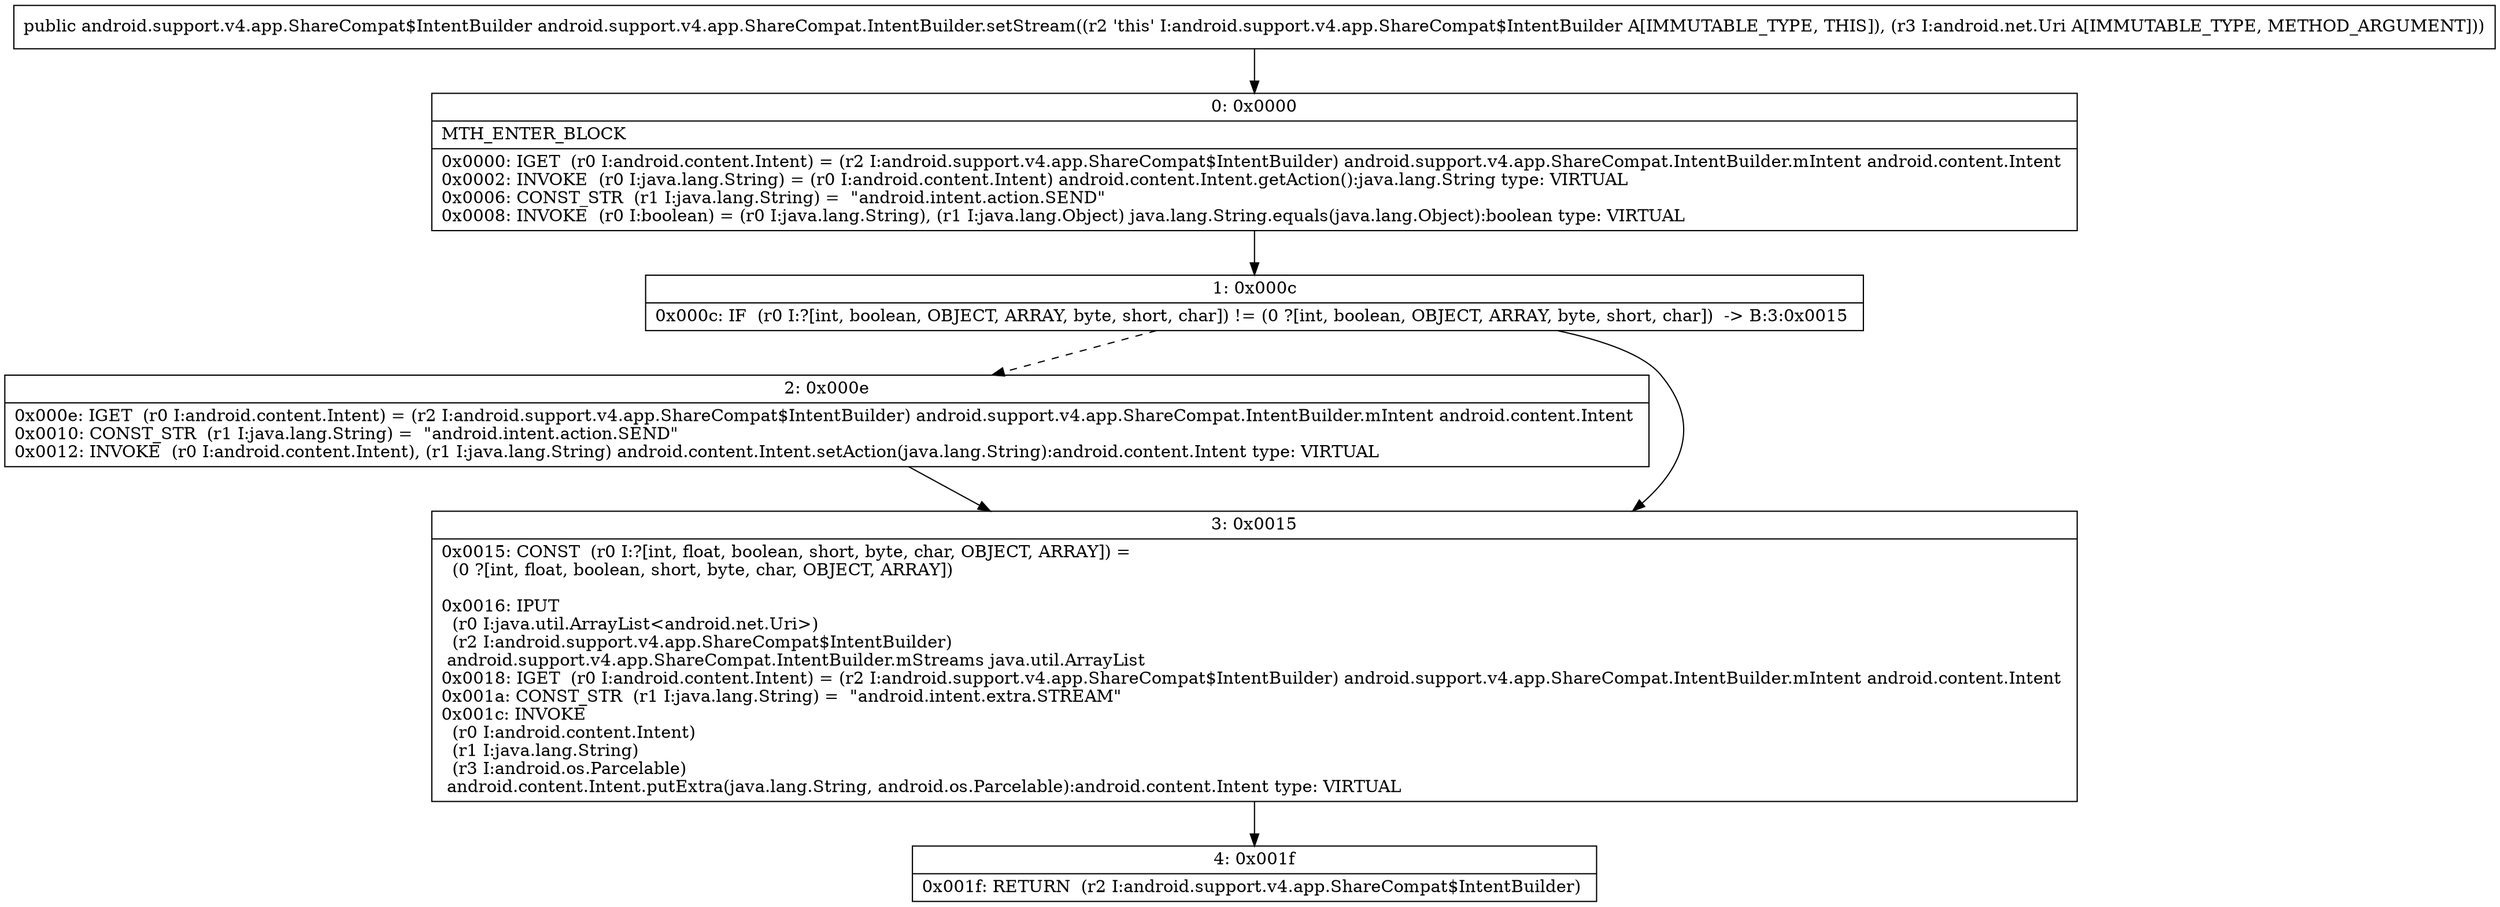 digraph "CFG forandroid.support.v4.app.ShareCompat.IntentBuilder.setStream(Landroid\/net\/Uri;)Landroid\/support\/v4\/app\/ShareCompat$IntentBuilder;" {
Node_0 [shape=record,label="{0\:\ 0x0000|MTH_ENTER_BLOCK\l|0x0000: IGET  (r0 I:android.content.Intent) = (r2 I:android.support.v4.app.ShareCompat$IntentBuilder) android.support.v4.app.ShareCompat.IntentBuilder.mIntent android.content.Intent \l0x0002: INVOKE  (r0 I:java.lang.String) = (r0 I:android.content.Intent) android.content.Intent.getAction():java.lang.String type: VIRTUAL \l0x0006: CONST_STR  (r1 I:java.lang.String) =  \"android.intent.action.SEND\" \l0x0008: INVOKE  (r0 I:boolean) = (r0 I:java.lang.String), (r1 I:java.lang.Object) java.lang.String.equals(java.lang.Object):boolean type: VIRTUAL \l}"];
Node_1 [shape=record,label="{1\:\ 0x000c|0x000c: IF  (r0 I:?[int, boolean, OBJECT, ARRAY, byte, short, char]) != (0 ?[int, boolean, OBJECT, ARRAY, byte, short, char])  \-\> B:3:0x0015 \l}"];
Node_2 [shape=record,label="{2\:\ 0x000e|0x000e: IGET  (r0 I:android.content.Intent) = (r2 I:android.support.v4.app.ShareCompat$IntentBuilder) android.support.v4.app.ShareCompat.IntentBuilder.mIntent android.content.Intent \l0x0010: CONST_STR  (r1 I:java.lang.String) =  \"android.intent.action.SEND\" \l0x0012: INVOKE  (r0 I:android.content.Intent), (r1 I:java.lang.String) android.content.Intent.setAction(java.lang.String):android.content.Intent type: VIRTUAL \l}"];
Node_3 [shape=record,label="{3\:\ 0x0015|0x0015: CONST  (r0 I:?[int, float, boolean, short, byte, char, OBJECT, ARRAY]) = \l  (0 ?[int, float, boolean, short, byte, char, OBJECT, ARRAY])\l \l0x0016: IPUT  \l  (r0 I:java.util.ArrayList\<android.net.Uri\>)\l  (r2 I:android.support.v4.app.ShareCompat$IntentBuilder)\l android.support.v4.app.ShareCompat.IntentBuilder.mStreams java.util.ArrayList \l0x0018: IGET  (r0 I:android.content.Intent) = (r2 I:android.support.v4.app.ShareCompat$IntentBuilder) android.support.v4.app.ShareCompat.IntentBuilder.mIntent android.content.Intent \l0x001a: CONST_STR  (r1 I:java.lang.String) =  \"android.intent.extra.STREAM\" \l0x001c: INVOKE  \l  (r0 I:android.content.Intent)\l  (r1 I:java.lang.String)\l  (r3 I:android.os.Parcelable)\l android.content.Intent.putExtra(java.lang.String, android.os.Parcelable):android.content.Intent type: VIRTUAL \l}"];
Node_4 [shape=record,label="{4\:\ 0x001f|0x001f: RETURN  (r2 I:android.support.v4.app.ShareCompat$IntentBuilder) \l}"];
MethodNode[shape=record,label="{public android.support.v4.app.ShareCompat$IntentBuilder android.support.v4.app.ShareCompat.IntentBuilder.setStream((r2 'this' I:android.support.v4.app.ShareCompat$IntentBuilder A[IMMUTABLE_TYPE, THIS]), (r3 I:android.net.Uri A[IMMUTABLE_TYPE, METHOD_ARGUMENT])) }"];
MethodNode -> Node_0;
Node_0 -> Node_1;
Node_1 -> Node_2[style=dashed];
Node_1 -> Node_3;
Node_2 -> Node_3;
Node_3 -> Node_4;
}


